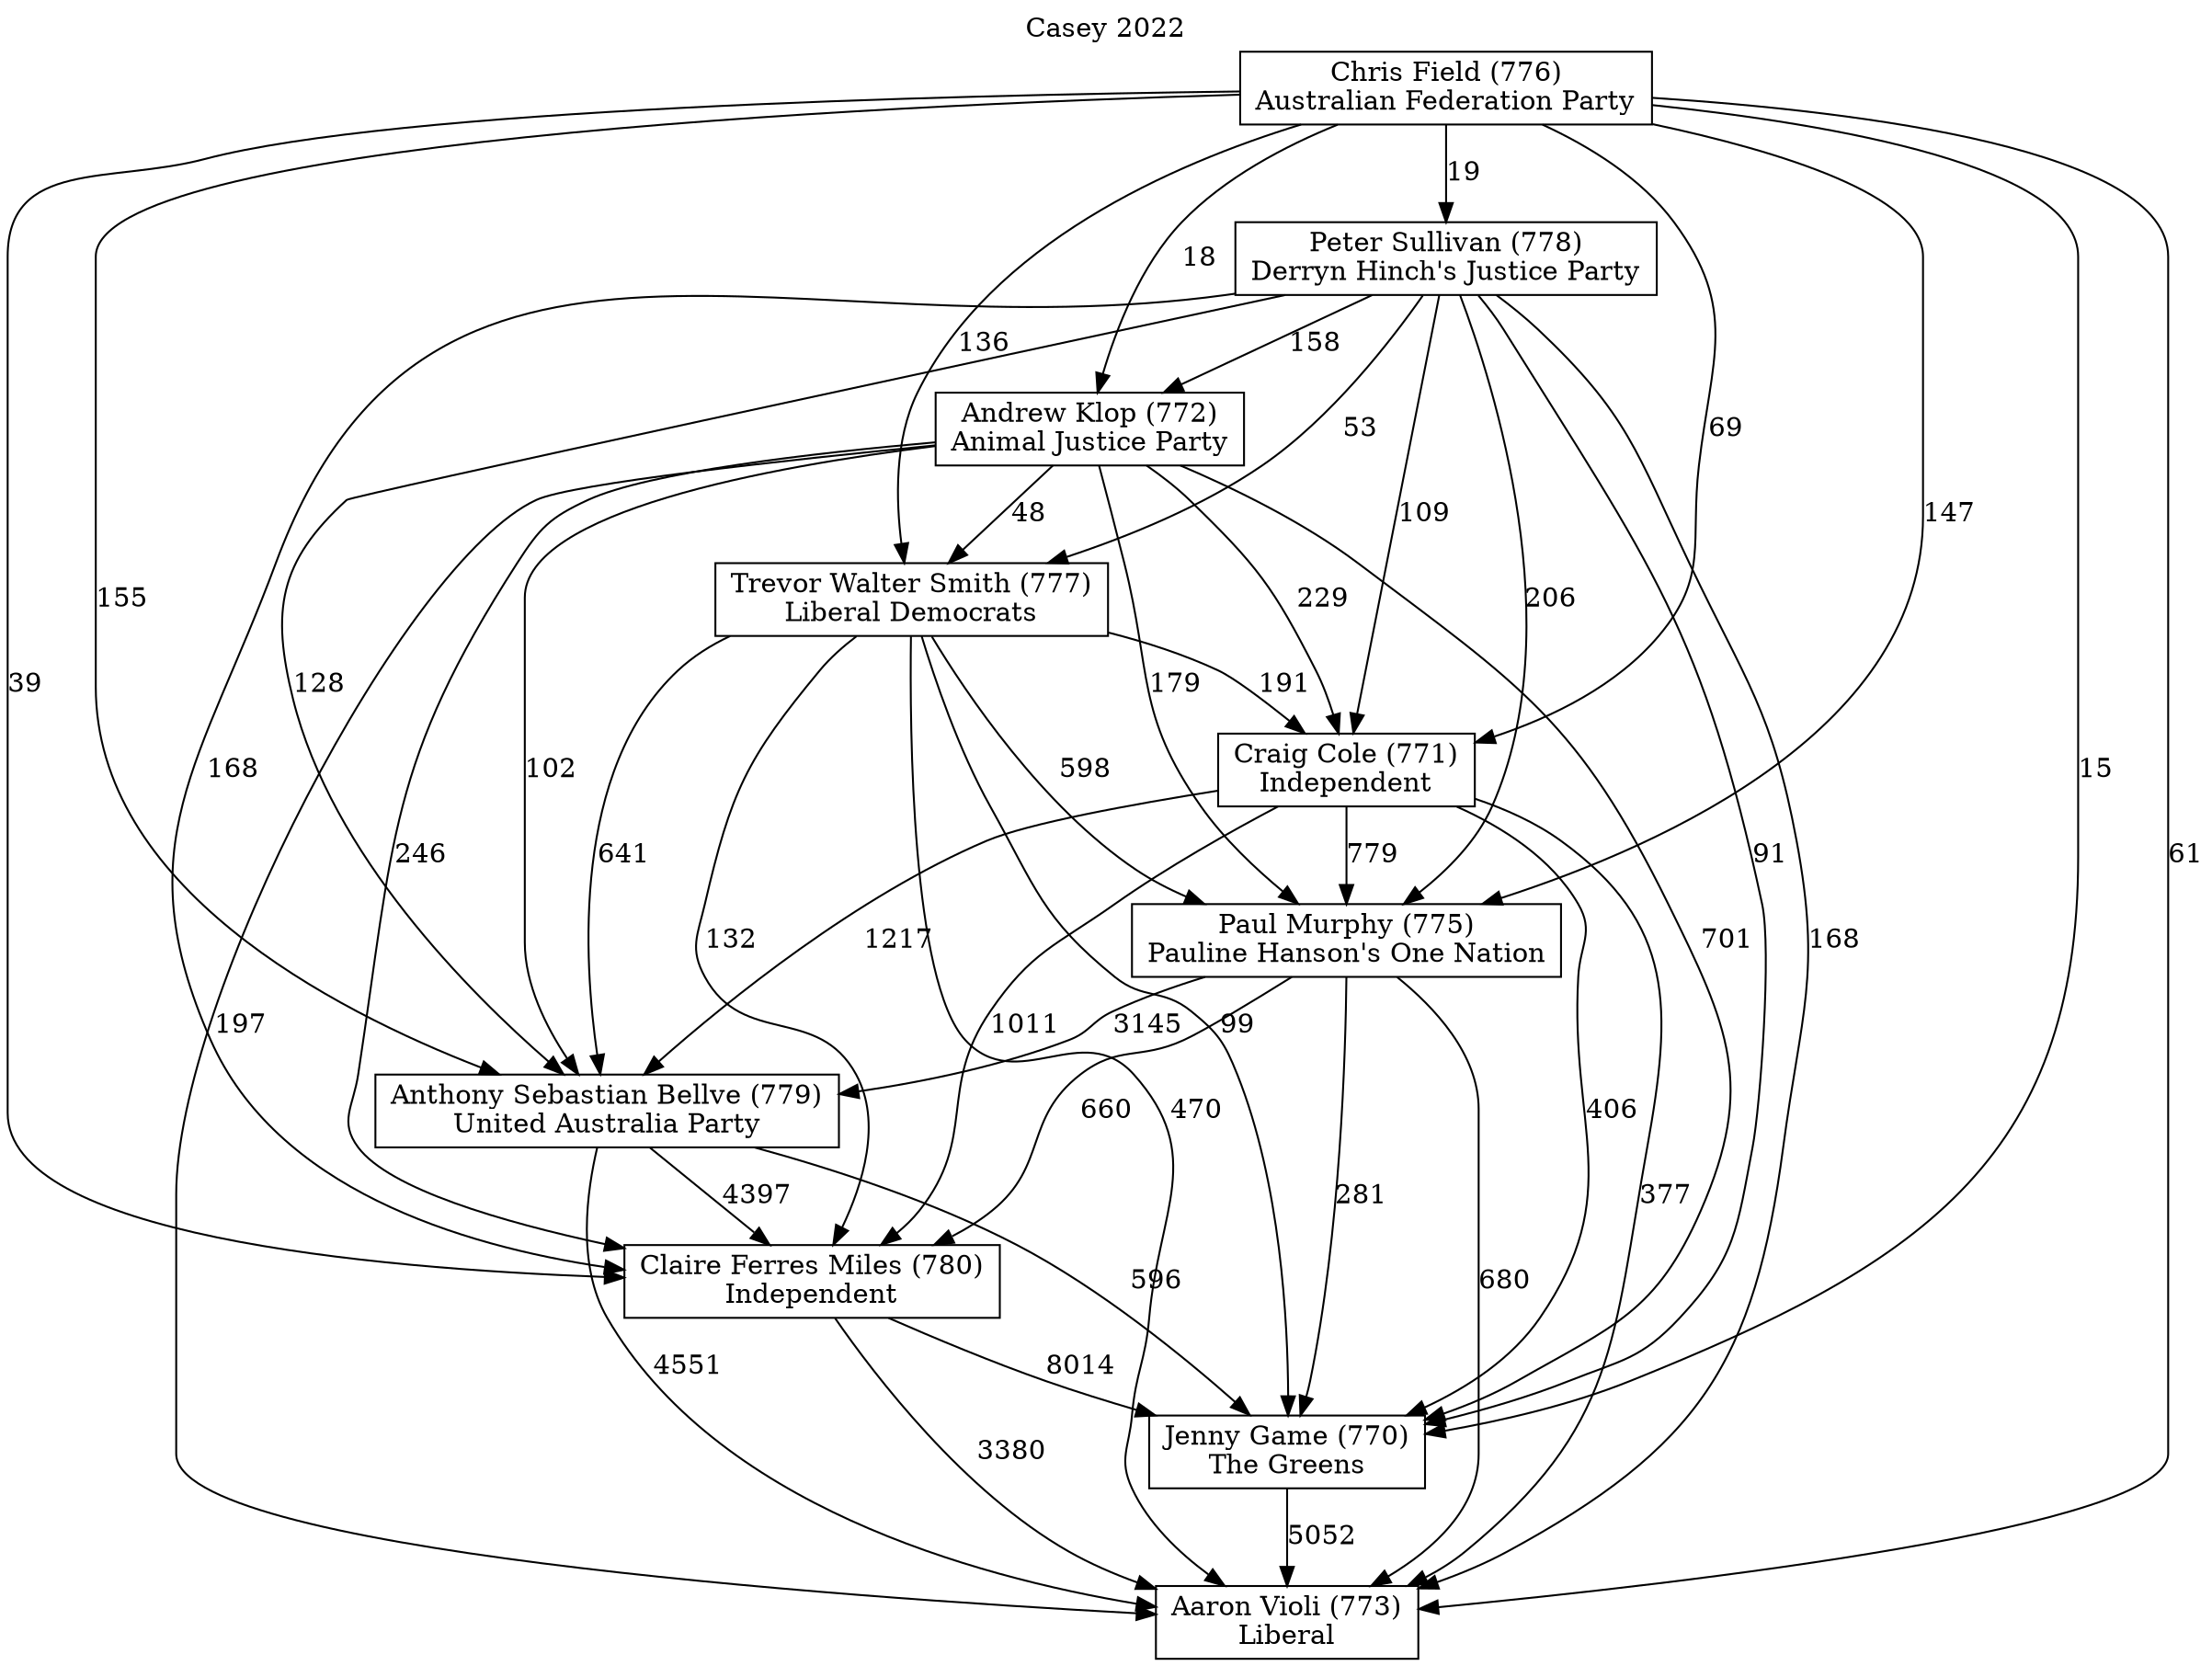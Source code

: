// House preference flow
digraph "Aaron Violi (773)_Casey_2022" {
	graph [label="Casey 2022" labelloc=t mclimit=2]
	node [shape=box]
	"Aaron Violi (773)" [label="Aaron Violi (773)
Liberal"]
	"Jenny Game (770)" [label="Jenny Game (770)
The Greens"]
	"Claire Ferres Miles (780)" [label="Claire Ferres Miles (780)
Independent"]
	"Anthony Sebastian Bellve (779)" [label="Anthony Sebastian Bellve (779)
United Australia Party"]
	"Paul Murphy (775)" [label="Paul Murphy (775)
Pauline Hanson's One Nation"]
	"Craig Cole (771)" [label="Craig Cole (771)
Independent"]
	"Trevor Walter Smith (777)" [label="Trevor Walter Smith (777)
Liberal Democrats"]
	"Andrew Klop (772)" [label="Andrew Klop (772)
Animal Justice Party"]
	"Peter Sullivan (778)" [label="Peter Sullivan (778)
Derryn Hinch's Justice Party"]
	"Chris Field (776)" [label="Chris Field (776)
Australian Federation Party"]
	"Jenny Game (770)" -> "Aaron Violi (773)" [label=5052]
	"Claire Ferres Miles (780)" -> "Jenny Game (770)" [label=8014]
	"Anthony Sebastian Bellve (779)" -> "Claire Ferres Miles (780)" [label=4397]
	"Paul Murphy (775)" -> "Anthony Sebastian Bellve (779)" [label=3145]
	"Craig Cole (771)" -> "Paul Murphy (775)" [label=779]
	"Trevor Walter Smith (777)" -> "Craig Cole (771)" [label=191]
	"Andrew Klop (772)" -> "Trevor Walter Smith (777)" [label=48]
	"Peter Sullivan (778)" -> "Andrew Klop (772)" [label=158]
	"Chris Field (776)" -> "Peter Sullivan (778)" [label=19]
	"Claire Ferres Miles (780)" -> "Aaron Violi (773)" [label=3380]
	"Anthony Sebastian Bellve (779)" -> "Aaron Violi (773)" [label=4551]
	"Paul Murphy (775)" -> "Aaron Violi (773)" [label=680]
	"Craig Cole (771)" -> "Aaron Violi (773)" [label=377]
	"Trevor Walter Smith (777)" -> "Aaron Violi (773)" [label=470]
	"Andrew Klop (772)" -> "Aaron Violi (773)" [label=197]
	"Peter Sullivan (778)" -> "Aaron Violi (773)" [label=168]
	"Chris Field (776)" -> "Aaron Violi (773)" [label=61]
	"Chris Field (776)" -> "Andrew Klop (772)" [label=18]
	"Peter Sullivan (778)" -> "Trevor Walter Smith (777)" [label=53]
	"Chris Field (776)" -> "Trevor Walter Smith (777)" [label=136]
	"Andrew Klop (772)" -> "Craig Cole (771)" [label=229]
	"Peter Sullivan (778)" -> "Craig Cole (771)" [label=109]
	"Chris Field (776)" -> "Craig Cole (771)" [label=69]
	"Trevor Walter Smith (777)" -> "Paul Murphy (775)" [label=598]
	"Andrew Klop (772)" -> "Paul Murphy (775)" [label=179]
	"Peter Sullivan (778)" -> "Paul Murphy (775)" [label=206]
	"Chris Field (776)" -> "Paul Murphy (775)" [label=147]
	"Craig Cole (771)" -> "Anthony Sebastian Bellve (779)" [label=1217]
	"Trevor Walter Smith (777)" -> "Anthony Sebastian Bellve (779)" [label=641]
	"Andrew Klop (772)" -> "Anthony Sebastian Bellve (779)" [label=102]
	"Peter Sullivan (778)" -> "Anthony Sebastian Bellve (779)" [label=128]
	"Chris Field (776)" -> "Anthony Sebastian Bellve (779)" [label=155]
	"Paul Murphy (775)" -> "Claire Ferres Miles (780)" [label=660]
	"Craig Cole (771)" -> "Claire Ferres Miles (780)" [label=1011]
	"Trevor Walter Smith (777)" -> "Claire Ferres Miles (780)" [label=132]
	"Andrew Klop (772)" -> "Claire Ferres Miles (780)" [label=246]
	"Peter Sullivan (778)" -> "Claire Ferres Miles (780)" [label=168]
	"Chris Field (776)" -> "Claire Ferres Miles (780)" [label=39]
	"Anthony Sebastian Bellve (779)" -> "Jenny Game (770)" [label=596]
	"Paul Murphy (775)" -> "Jenny Game (770)" [label=281]
	"Craig Cole (771)" -> "Jenny Game (770)" [label=406]
	"Trevor Walter Smith (777)" -> "Jenny Game (770)" [label=99]
	"Andrew Klop (772)" -> "Jenny Game (770)" [label=701]
	"Peter Sullivan (778)" -> "Jenny Game (770)" [label=91]
	"Chris Field (776)" -> "Jenny Game (770)" [label=15]
}
